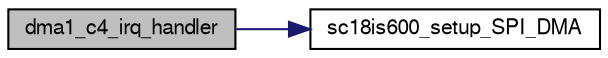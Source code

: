 digraph "dma1_c4_irq_handler"
{
  edge [fontname="FreeSans",fontsize="10",labelfontname="FreeSans",labelfontsize="10"];
  node [fontname="FreeSans",fontsize="10",shape=record];
  rankdir="LR";
  Node1 [label="dma1_c4_irq_handler",height=0.2,width=0.4,color="black", fillcolor="grey75", style="filled", fontcolor="black"];
  Node1 -> Node2 [color="midnightblue",fontsize="10",style="solid",fontname="FreeSans"];
  Node2 [label="sc18is600_setup_SPI_DMA",height=0.2,width=0.4,color="black", fillcolor="white", style="filled",URL="$sc18is600__arch_8c.html#ac1c3ce0a750435f184d007337842d76c"];
}
